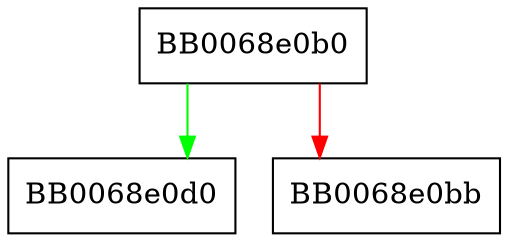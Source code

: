 digraph deflt_query {
  node [shape="box"];
  graph [splines=ortho];
  BB0068e0b0 -> BB0068e0d0 [color="green"];
  BB0068e0b0 -> BB0068e0bb [color="red"];
}